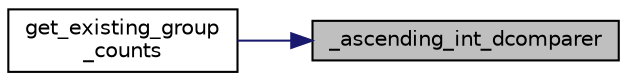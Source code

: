 digraph "_ascending_int_dcomparer"
{
 // LATEX_PDF_SIZE
  edge [fontname="Helvetica",fontsize="10",labelfontname="Helvetica",labelfontsize="10"];
  node [fontname="Helvetica",fontsize="10",shape=record];
  rankdir="RL";
  Node1 [label="_ascending_int_dcomparer",height=0.2,width=0.4,color="black", fillcolor="grey75", style="filled", fontcolor="black",tooltip="Comparator function for qsort."];
  Node1 -> Node2 [dir="back",color="midnightblue",fontsize="10",style="solid",fontname="Helvetica"];
  Node2 [label="get_existing_group\l_counts",height=0.2,width=0.4,color="black", fillcolor="white", style="filled",URL="$group__getters.html#ga66bed294fc6cad3ca04026cbbdb62e02",tooltip="Identify every group number that currently has members and the number of genotypes currently allocate..."];
}
